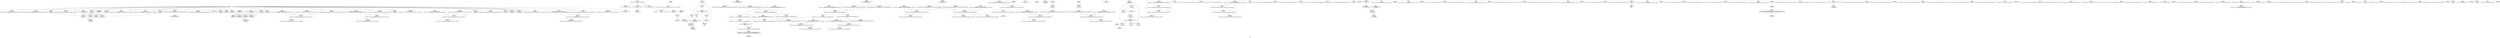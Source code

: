 digraph "SVFG" {
	label="SVFG";

	Node0x55e08785f150 [shape=record,color=grey,label="{NodeID: 0\nNullPtr}"];
	Node0x55e08785f150 -> Node0x55e087879e90[style=solid];
	Node0x55e08785f150 -> Node0x55e087879f90[style=solid];
	Node0x55e08785f150 -> Node0x55e08787a060[style=solid];
	Node0x55e08785f150 -> Node0x55e08787a130[style=solid];
	Node0x55e08785f150 -> Node0x55e08787a200[style=solid];
	Node0x55e08785f150 -> Node0x55e08787a2d0[style=solid];
	Node0x55e08785f150 -> Node0x55e08787a3a0[style=solid];
	Node0x55e08785f150 -> Node0x55e08787a470[style=solid];
	Node0x55e08785f150 -> Node0x55e08787a540[style=solid];
	Node0x55e08785f150 -> Node0x55e08787a610[style=solid];
	Node0x55e08785f150 -> Node0x55e08787a6e0[style=solid];
	Node0x55e08785f150 -> Node0x55e08787a7b0[style=solid];
	Node0x55e08785f150 -> Node0x55e08787a880[style=solid];
	Node0x55e08785f150 -> Node0x55e08787a950[style=solid];
	Node0x55e08785f150 -> Node0x55e08787aa20[style=solid];
	Node0x55e08785f150 -> Node0x55e08787aaf0[style=solid];
	Node0x55e08785f150 -> Node0x55e08787abc0[style=solid];
	Node0x55e08785f150 -> Node0x55e08787ac90[style=solid];
	Node0x55e08785f150 -> Node0x55e08787ad60[style=solid];
	Node0x55e08785f150 -> Node0x55e08787ae30[style=solid];
	Node0x55e08785f150 -> Node0x55e08787af00[style=solid];
	Node0x55e08785f150 -> Node0x55e087877e80[style=solid];
	Node0x55e08785f150 -> Node0x55e087877f50[style=solid];
	Node0x55e08785f150 -> Node0x55e087878020[style=solid];
	Node0x55e08785f150 -> Node0x55e0878780f0[style=solid];
	Node0x55e08785f150 -> Node0x55e0878781c0[style=solid];
	Node0x55e08785f150 -> Node0x55e087878290[style=solid];
	Node0x55e08785f150 -> Node0x55e08787eb30[style=solid];
	Node0x55e0878a2b10 [shape=record,color=black,label="{NodeID: 360\n56 = PHI()\n}"];
	Node0x55e087877ac0 [shape=record,color=purple,label="{NodeID: 111\n412\<--16\nllvm.global_ctors_1\<--llvm.global_ctors\nGlob }"];
	Node0x55e087877ac0 -> Node0x55e08787ea30[style=solid];
	Node0x55e0878763f0 [shape=record,color=green,label="{NodeID: 28\n90\<--91\ntestid.addr\<--testid.addr_field_insensitive\n_ZN4Test3runEx\n}"];
	Node0x55e0878763f0 -> Node0x55e08787d2a0[style=solid];
	Node0x55e0878763f0 -> Node0x55e08787ef70[style=solid];
	Node0x55e087892690 [shape=record,color=black,label="{NodeID: 305\nMR_18V_3 = PHI(MR_18V_4, MR_18V_2, )\npts\{223 \}\n}"];
	Node0x55e087892690 -> Node0x55e08787d9f0[style=dashed];
	Node0x55e08787e3b0 [shape=record,color=red,label="{NodeID: 139\n319\<--306\n\<--__lhs.addr\n_ZStplIcSt11char_traitsIcESaIcEENSt7__cxx1112basic_stringIT_T0_T1_EERKS8_S5_\n}"];
	Node0x55e087878d70 [shape=record,color=green,label="{NodeID: 56\n254\<--255\n__len\<--__len_field_insensitive\n_ZStplIcSt11char_traitsIcESaIcEENSt7__cxx1112basic_stringIT_T0_T1_EES5_RKS8_\n}"];
	Node0x55e087878d70 -> Node0x55e08787e140[style=solid];
	Node0x55e087878d70 -> Node0x55e08787fe10[style=solid];
	Node0x55e08787fad0 [shape=record,color=blue,label="{NodeID: 167\n222\<--239\nretval\<--\n_ZSt3maxINSt7__cxx1112basic_stringIcSt11char_traitsIcESaIcEEEERKT_S8_S8_\n}"];
	Node0x55e08787fad0 -> Node0x55e087892690[style=dashed];
	Node0x55e08787a610 [shape=record,color=black,label="{NodeID: 84\n169\<--3\n\<--dummyVal\n_ZN4Test3runEx\n}"];
	Node0x55e08787a610 -> Node0x55e08787f5f0[style=solid];
	Node0x55e087874350 [shape=record,color=green,label="{NodeID: 1\n7\<--1\n__dso_handle\<--dummyObj\nGlob }"];
	Node0x55e0878a2be0 [shape=record,color=black,label="{NodeID: 361\n112 = PHI()\n}"];
	Node0x55e087877bc0 [shape=record,color=purple,label="{NodeID: 112\n413\<--16\nllvm.global_ctors_2\<--llvm.global_ctors\nGlob }"];
	Node0x55e087877bc0 -> Node0x55e08787eb30[style=solid];
	Node0x55e0878764c0 [shape=record,color=green,label="{NodeID: 29\n92\<--93\ns\<--s_field_insensitive\n_ZN4Test3runEx\n}"];
	Node0x55e08787e480 [shape=record,color=red,label="{NodeID: 140\n323\<--308\n\<--__rhs.addr\n_ZStplIcSt11char_traitsIcESaIcEENSt7__cxx1112basic_stringIT_T0_T1_EERKS8_S5_\n}"];
	Node0x55e087878e40 [shape=record,color=green,label="{NodeID: 57\n256\<--257\nexn.slot\<--exn.slot_field_insensitive\n_ZStplIcSt11char_traitsIcESaIcEENSt7__cxx1112basic_stringIT_T0_T1_EES5_RKS8_\n}"];
	Node0x55e087878e40 -> Node0x55e08787e210[style=solid];
	Node0x55e087878e40 -> Node0x55e08787ffb0[style=solid];
	Node0x55e08787fba0 [shape=record,color=blue,label="{NodeID: 168\n248\<--246\n__lhs.addr\<--__lhs\n_ZStplIcSt11char_traitsIcESaIcEENSt7__cxx1112basic_stringIT_T0_T1_EES5_RKS8_\n}"];
	Node0x55e08787fba0 -> Node0x55e08787de00[style=dashed];
	Node0x55e08787a6e0 [shape=record,color=black,label="{NodeID: 85\n172\<--3\n\<--dummyVal\n_ZN4Test3runEx\n}"];
	Node0x55e087874610 [shape=record,color=green,label="{NodeID: 2\n8\<--1\n_ZSt3cin\<--dummyObj\nGlob }"];
	Node0x55e0878a2ce0 [shape=record,color=black,label="{NodeID: 362\n120 = PHI()\n}"];
	Node0x55e0878a2ce0 -> Node0x55e087887370[style=solid];
	Node0x55e087877cc0 [shape=record,color=red,label="{NodeID: 113\n67\<--48\n\<--T\nmain\n}"];
	Node0x55e087877cc0 -> Node0x55e0878874f0[style=solid];
	Node0x55e087876590 [shape=record,color=green,label="{NodeID: 30\n94\<--95\nexn.slot\<--exn.slot_field_insensitive\n_ZN4Test3runEx\n}"];
	Node0x55e087876590 -> Node0x55e08787d370[style=solid];
	Node0x55e087876590 -> Node0x55e08787f1e0[style=solid];
	Node0x55e087876590 -> Node0x55e08787f380[style=solid];
	Node0x55e087876590 -> Node0x55e08787f520[style=solid];
	Node0x55e087876590 -> Node0x55e08787f6c0[style=solid];
	Node0x55e08787e550 [shape=record,color=red,label="{NodeID: 141\n326\<--310\nnrvo.val\<--nrvo\n_ZStplIcSt11char_traitsIcESaIcEENSt7__cxx1112basic_stringIT_T0_T1_EERKS8_S5_\n}"];
	Node0x55e087878f10 [shape=record,color=green,label="{NodeID: 58\n258\<--259\nehselector.slot\<--ehselector.slot_field_insensitive\n_ZStplIcSt11char_traitsIcESaIcEENSt7__cxx1112basic_stringIT_T0_T1_EES5_RKS8_\n}"];
	Node0x55e087878f10 -> Node0x55e08787e2e0[style=solid];
	Node0x55e087878f10 -> Node0x55e087880080[style=solid];
	Node0x55e08787fc70 [shape=record,color=blue,label="{NodeID: 169\n250\<--247\n__rhs.addr\<--__rhs\n_ZStplIcSt11char_traitsIcESaIcEENSt7__cxx1112basic_stringIT_T0_T1_EES5_RKS8_\n}"];
	Node0x55e08787fc70 -> Node0x55e08787ded0[style=dashed];
	Node0x55e08787fc70 -> Node0x55e08787dfa0[style=dashed];
	Node0x55e08787a7b0 [shape=record,color=black,label="{NodeID: 86\n173\<--3\n\<--dummyVal\n_ZN4Test3runEx\n}"];
	Node0x55e08787a7b0 -> Node0x55e08787f6c0[style=solid];
	Node0x55e0878746a0 [shape=record,color=green,label="{NodeID: 3\n9\<--1\n_ZSt4cout\<--dummyObj\nGlob }"];
	Node0x55e0878a2e40 [shape=record,color=black,label="{NodeID: 363\n126 = PHI()\n}"];
	Node0x55e0878a2e40 -> Node0x55e08787d850[style=solid];
	Node0x55e087877d90 [shape=record,color=red,label="{NodeID: 114\n66\<--50\n\<--i\nmain\n}"];
	Node0x55e087877d90 -> Node0x55e0878874f0[style=solid];
	Node0x55e087876660 [shape=record,color=green,label="{NodeID: 31\n96\<--97\nehselector.slot\<--ehselector.slot_field_insensitive\n_ZN4Test3runEx\n}"];
	Node0x55e087876660 -> Node0x55e08787d440[style=solid];
	Node0x55e087876660 -> Node0x55e08787f2b0[style=solid];
	Node0x55e087876660 -> Node0x55e08787f450[style=solid];
	Node0x55e087876660 -> Node0x55e08787f5f0[style=solid];
	Node0x55e087876660 -> Node0x55e08787f790[style=solid];
	Node0x55e087893790 [shape=record,color=yellow,style=double,label="{NodeID: 308\n12V_1 = ENCHI(MR_12V_0)\npts\{95 \}\nFun[_ZN4Test3runEx]}"];
	Node0x55e087893790 -> Node0x55e08787f1e0[style=dashed];
	Node0x55e087893790 -> Node0x55e08787f380[style=dashed];
	Node0x55e087893790 -> Node0x55e08787f520[style=dashed];
	Node0x55e087893790 -> Node0x55e08787f6c0[style=dashed];
	Node0x55e08787e620 [shape=record,color=red,label="{NodeID: 142\n338\<--312\nexn\<--exn.slot\n_ZStplIcSt11char_traitsIcESaIcEENSt7__cxx1112basic_stringIT_T0_T1_EERKS8_S5_\n}"];
	Node0x55e087878fe0 [shape=record,color=green,label="{NodeID: 59\n270\<--271\n_ZNSt7__cxx1112basic_stringIcSt11char_traitsIcESaIcEE7reserveEm\<--_ZNSt7__cxx1112basic_stringIcSt11char_traitsIcESaIcEE7reserveEm_field_insensitive\n}"];
	Node0x55e08787fd40 [shape=record,color=blue,label="{NodeID: 170\n252\<--57\nnrvo\<--\n_ZStplIcSt11char_traitsIcESaIcEENSt7__cxx1112basic_stringIT_T0_T1_EES5_RKS8_\n}"];
	Node0x55e08787fd40 -> Node0x55e08787fee0[style=dashed];
	Node0x55e08787a880 [shape=record,color=black,label="{NodeID: 87\n175\<--3\n\<--dummyVal\n_ZN4Test3runEx\n}"];
	Node0x55e08787a880 -> Node0x55e08787f790[style=solid];
	Node0x55e087874730 [shape=record,color=green,label="{NodeID: 4\n10\<--1\n.str\<--dummyObj\nGlob }"];
	Node0x55e0878a2f40 [shape=record,color=black,label="{NodeID: 364\n134 = PHI()\n}"];
	Node0x55e0878a2f40 -> Node0x55e08787d920[style=solid];
	Node0x55e08787d030 [shape=record,color=red,label="{NodeID: 115\n70\<--50\n\<--i\nmain\n|{<s0>5}}"];
	Node0x55e08787d030:s0 -> Node0x55e08789fe40[style=solid,color=red];
	Node0x55e087876730 [shape=record,color=green,label="{NodeID: 32\n98\<--99\nresult\<--result_field_insensitive\n_ZN4Test3runEx\n|{<s0>11|<s1>13}}"];
	Node0x55e087876730:s0 -> Node0x55e0878814e0[style=solid,color=red];
	Node0x55e087876730:s1 -> Node0x55e0878a4640[style=solid,color=red];
	Node0x55e087893870 [shape=record,color=yellow,style=double,label="{NodeID: 309\n14V_1 = ENCHI(MR_14V_0)\npts\{97 \}\nFun[_ZN4Test3runEx]}"];
	Node0x55e087893870 -> Node0x55e08787f2b0[style=dashed];
	Node0x55e087893870 -> Node0x55e08787f450[style=dashed];
	Node0x55e087893870 -> Node0x55e08787f5f0[style=dashed];
	Node0x55e087893870 -> Node0x55e08787f790[style=dashed];
	Node0x55e08787e6f0 [shape=record,color=red,label="{NodeID: 143\n339\<--314\nsel\<--ehselector.slot\n_ZStplIcSt11char_traitsIcESaIcEENSt7__cxx1112basic_stringIT_T0_T1_EERKS8_S5_\n}"];
	Node0x55e0878790e0 [shape=record,color=green,label="{NodeID: 60\n274\<--275\n_ZNSt7__cxx1112basic_stringIcSt11char_traitsIcESaIcEE6appendEmc\<--_ZNSt7__cxx1112basic_stringIcSt11char_traitsIcESaIcEE6appendEmc_field_insensitive\n}"];
	Node0x55e08787fe10 [shape=record,color=blue,label="{NodeID: 171\n254\<--265\n__len\<--call\n_ZStplIcSt11char_traitsIcESaIcEENSt7__cxx1112basic_stringIT_T0_T1_EES5_RKS8_\n}"];
	Node0x55e08787fe10 -> Node0x55e08787e140[style=dashed];
	Node0x55e08787a950 [shape=record,color=black,label="{NodeID: 88\n205\<--3\nlpad.val\<--dummyVal\n_ZN4Test3runEx\n}"];
	Node0x55e0878747c0 [shape=record,color=green,label="{NodeID: 5\n12\<--1\n.str.1\<--dummyObj\nGlob }"];
	Node0x55e0878a3040 [shape=record,color=black,label="{NodeID: 365\n139 = PHI(219, )\n}"];
	Node0x55e08787d100 [shape=record,color=red,label="{NodeID: 116\n75\<--50\n\<--i\nmain\n}"];
	Node0x55e08787d100 -> Node0x55e087887070[style=solid];
	Node0x55e087876800 [shape=record,color=green,label="{NodeID: 33\n100\<--101\ni\<--i_field_insensitive\n_ZN4Test3runEx\n}"];
	Node0x55e087876800 -> Node0x55e08787d510[style=solid];
	Node0x55e087876800 -> Node0x55e08787d5e0[style=solid];
	Node0x55e087876800 -> Node0x55e08787d6b0[style=solid];
	Node0x55e087876800 -> Node0x55e08787d780[style=solid];
	Node0x55e087876800 -> Node0x55e08787f040[style=solid];
	Node0x55e087876800 -> Node0x55e08787f110[style=solid];
	Node0x55e08787e7c0 [shape=record,color=red,label="{NodeID: 144\n366\<--360\n\<--__lhs.addr\n_ZStltIcSt11char_traitsIcESaIcEEbRKNSt7__cxx1112basic_stringIT_T0_T1_EESA_\n}"];
	Node0x55e0878791e0 [shape=record,color=green,label="{NodeID: 61\n278\<--279\n_ZNSt7__cxx1112basic_stringIcSt11char_traitsIcESaIcEE6appendERKS4_\<--_ZNSt7__cxx1112basic_stringIcSt11char_traitsIcESaIcEE6appendERKS4__field_insensitive\n}"];
	Node0x55e08787fee0 [shape=record,color=blue,label="{NodeID: 172\n252\<--281\nnrvo\<--\n_ZStplIcSt11char_traitsIcESaIcEENSt7__cxx1112basic_stringIT_T0_T1_EES5_RKS8_\n}"];
	Node0x55e08787fee0 -> Node0x55e08787e070[style=dashed];
	Node0x55e08787aa20 [shape=record,color=black,label="{NodeID: 89\n206\<--3\nlpad.val29\<--dummyVal\n_ZN4Test3runEx\n}"];
	Node0x55e087875000 [shape=record,color=green,label="{NodeID: 6\n14\<--1\n.str.2\<--dummyObj\nGlob }"];
	Node0x55e0878a3210 [shape=record,color=black,label="{NodeID: 366\n142 = PHI()\n}"];
	Node0x55e08787d1d0 [shape=record,color=red,label="{NodeID: 117\n108\<--88\nthis1\<--this.addr\n_ZN4Test3runEx\n}"];
	Node0x55e0878768d0 [shape=record,color=green,label="{NodeID: 34\n102\<--103\nref.tmp\<--ref.tmp_field_insensitive\n_ZN4Test3runEx\n|{<s0>11|<s1>14}}"];
	Node0x55e0878768d0:s0 -> Node0x55e087880ff0[style=solid,color=red];
	Node0x55e0878768d0:s1 -> Node0x55e0878a3f90[style=solid,color=red];
	Node0x55e08787e890 [shape=record,color=red,label="{NodeID: 145\n367\<--362\n\<--__rhs.addr\n_ZStltIcSt11char_traitsIcESaIcEEbRKNSt7__cxx1112basic_stringIT_T0_T1_EESA_\n}"];
	Node0x55e0878792e0 [shape=record,color=green,label="{NodeID: 62\n306\<--307\n__lhs.addr\<--__lhs.addr_field_insensitive\n_ZStplIcSt11char_traitsIcESaIcEENSt7__cxx1112basic_stringIT_T0_T1_EERKS8_S5_\n}"];
	Node0x55e0878792e0 -> Node0x55e08787e3b0[style=solid];
	Node0x55e0878792e0 -> Node0x55e087880150[style=solid];
	Node0x55e08787ffb0 [shape=record,color=blue,label="{NodeID: 173\n256\<--285\nexn.slot\<--\n_ZStplIcSt11char_traitsIcESaIcEENSt7__cxx1112basic_stringIT_T0_T1_EES5_RKS8_\n}"];
	Node0x55e08787ffb0 -> Node0x55e08787e210[style=dashed];
	Node0x55e08787aaf0 [shape=record,color=black,label="{NodeID: 90\n284\<--3\n\<--dummyVal\n_ZStplIcSt11char_traitsIcESaIcEENSt7__cxx1112basic_stringIT_T0_T1_EES5_RKS8_\n}"];
	Node0x55e087875090 [shape=record,color=green,label="{NodeID: 7\n17\<--1\n\<--dummyObj\nCan only get source location for instruction, argument, global var or function.}"];
	Node0x55e0878a32e0 [shape=record,color=black,label="{NodeID: 367\n186 = PHI()\n}"];
	Node0x55e08787d2a0 [shape=record,color=red,label="{NodeID: 118\n185\<--90\n\<--testid.addr\n_ZN4Test3runEx\n}"];
	Node0x55e0878769a0 [shape=record,color=green,label="{NodeID: 35\n104\<--105\nref.tmp7\<--ref.tmp7_field_insensitive\n_ZN4Test3runEx\n|{<s0>13|<s1>14}}"];
	Node0x55e0878769a0:s0 -> Node0x55e0878a4350[style=solid,color=red];
	Node0x55e0878769a0:s1 -> Node0x55e0878a40d0[style=solid,color=red];
	Node0x55e08787e960 [shape=record,color=blue,label="{NodeID: 146\n411\<--17\nllvm.global_ctors_0\<--\nGlob }"];
	Node0x55e0878793b0 [shape=record,color=green,label="{NodeID: 63\n308\<--309\n__rhs.addr\<--__rhs.addr_field_insensitive\n_ZStplIcSt11char_traitsIcESaIcEENSt7__cxx1112basic_stringIT_T0_T1_EERKS8_S5_\n}"];
	Node0x55e0878793b0 -> Node0x55e08787e480[style=solid];
	Node0x55e0878793b0 -> Node0x55e087880220[style=solid];
	Node0x55e087880080 [shape=record,color=blue,label="{NodeID: 174\n258\<--287\nehselector.slot\<--\n_ZStplIcSt11char_traitsIcESaIcEENSt7__cxx1112basic_stringIT_T0_T1_EES5_RKS8_\n}"];
	Node0x55e087880080 -> Node0x55e08787e2e0[style=dashed];
	Node0x55e08787abc0 [shape=record,color=black,label="{NodeID: 91\n285\<--3\n\<--dummyVal\n_ZStplIcSt11char_traitsIcESaIcEENSt7__cxx1112basic_stringIT_T0_T1_EES5_RKS8_\n}"];
	Node0x55e08787abc0 -> Node0x55e08787ffb0[style=solid];
	Node0x55e087875120 [shape=record,color=green,label="{NodeID: 8\n55\<--1\n\<--dummyObj\nCan only get source location for instruction, argument, global var or function.}"];
	Node0x55e0878a33b0 [shape=record,color=black,label="{NodeID: 368\n190 = PHI()\n}"];
	Node0x55e08787d370 [shape=record,color=red,label="{NodeID: 119\n203\<--94\nexn\<--exn.slot\n_ZN4Test3runEx\n}"];
	Node0x55e087876a70 [shape=record,color=green,label="{NodeID: 36\n110\<--111\n_ZNSt7__cxx1112basic_stringIcSt11char_traitsIcESaIcEEC1Ev\<--_ZNSt7__cxx1112basic_stringIcSt11char_traitsIcESaIcEEC1Ev_field_insensitive\n}"];
	Node0x55e08787ea30 [shape=record,color=blue,label="{NodeID: 147\n412\<--18\nllvm.global_ctors_1\<--_GLOBAL__sub_I_mnbvmar_0_0.cpp\nGlob }"];
	Node0x55e087879480 [shape=record,color=green,label="{NodeID: 64\n310\<--311\nnrvo\<--nrvo_field_insensitive\n_ZStplIcSt11char_traitsIcESaIcEENSt7__cxx1112basic_stringIT_T0_T1_EERKS8_S5_\n}"];
	Node0x55e087879480 -> Node0x55e08787e550[style=solid];
	Node0x55e087879480 -> Node0x55e0878802f0[style=solid];
	Node0x55e087879480 -> Node0x55e0878803c0[style=solid];
	Node0x55e087880150 [shape=record,color=blue,label="{NodeID: 175\n306\<--304\n__lhs.addr\<--__lhs\n_ZStplIcSt11char_traitsIcESaIcEENSt7__cxx1112basic_stringIT_T0_T1_EERKS8_S5_\n}"];
	Node0x55e087880150 -> Node0x55e08787e3b0[style=dashed];
	Node0x55e08787ac90 [shape=record,color=black,label="{NodeID: 92\n287\<--3\n\<--dummyVal\n_ZStplIcSt11char_traitsIcESaIcEENSt7__cxx1112basic_stringIT_T0_T1_EES5_RKS8_\n}"];
	Node0x55e08787ac90 -> Node0x55e087880080[style=solid];
	Node0x55e0878751e0 [shape=record,color=green,label="{NodeID: 9\n57\<--1\n\<--dummyObj\nCan only get source location for instruction, argument, global var or function.}"];
	Node0x55e0878a3480 [shape=record,color=black,label="{NodeID: 369\n191 = PHI()\n}"];
	Node0x55e08787d440 [shape=record,color=red,label="{NodeID: 120\n204\<--96\nsel\<--ehselector.slot\n_ZN4Test3runEx\n}"];
	Node0x55e087876b70 [shape=record,color=green,label="{NodeID: 37\n113\<--114\n_ZStrsIcSt11char_traitsIcESaIcEERSt13basic_istreamIT_T0_ES7_RNSt7__cxx1112basic_stringIS4_S5_T1_EE\<--_ZStrsIcSt11char_traitsIcESaIcEERSt13basic_istreamIT_T0_ES7_RNSt7__cxx1112basic_stringIS4_S5_T1_EE_field_insensitive\n}"];
	Node0x55e08787eb30 [shape=record,color=blue, style = dotted,label="{NodeID: 148\n413\<--3\nllvm.global_ctors_2\<--dummyVal\nGlob }"];
	Node0x55e087879550 [shape=record,color=green,label="{NodeID: 65\n312\<--313\nexn.slot\<--exn.slot_field_insensitive\n_ZStplIcSt11char_traitsIcESaIcEENSt7__cxx1112basic_stringIT_T0_T1_EERKS8_S5_\n}"];
	Node0x55e087879550 -> Node0x55e08787e620[style=solid];
	Node0x55e087879550 -> Node0x55e087880490[style=solid];
	Node0x55e087880220 [shape=record,color=blue,label="{NodeID: 176\n308\<--305\n__rhs.addr\<--__rhs\n_ZStplIcSt11char_traitsIcESaIcEENSt7__cxx1112basic_stringIT_T0_T1_EERKS8_S5_\n}"];
	Node0x55e087880220 -> Node0x55e08787e480[style=dashed];
	Node0x55e08787ad60 [shape=record,color=black,label="{NodeID: 93\n296\<--3\nlpad.val\<--dummyVal\n_ZStplIcSt11char_traitsIcESaIcEENSt7__cxx1112basic_stringIT_T0_T1_EES5_RKS8_\n}"];
	Node0x55e0878752e0 [shape=record,color=green,label="{NodeID: 10\n64\<--1\n\<--dummyObj\nCan only get source location for instruction, argument, global var or function.}"];
	Node0x55e0878a3580 [shape=record,color=black,label="{NodeID: 370\n195 = PHI()\n}"];
	Node0x55e08787d510 [shape=record,color=red,label="{NodeID: 121\n119\<--100\n\<--i\n_ZN4Test3runEx\n}"];
	Node0x55e08787d510 -> Node0x55e087887370[style=solid];
	Node0x55e087876c70 [shape=record,color=green,label="{NodeID: 38\n121\<--122\n_ZNKSt7__cxx1112basic_stringIcSt11char_traitsIcESaIcEE4sizeEv\<--_ZNKSt7__cxx1112basic_stringIcSt11char_traitsIcESaIcEE4sizeEv_field_insensitive\n}"];
	Node0x55e08787ec30 [shape=record,color=blue,label="{NodeID: 149\n46\<--55\nretval\<--\nmain\n}"];
	Node0x55e087879620 [shape=record,color=green,label="{NodeID: 66\n314\<--315\nehselector.slot\<--ehselector.slot_field_insensitive\n_ZStplIcSt11char_traitsIcESaIcEENSt7__cxx1112basic_stringIT_T0_T1_EERKS8_S5_\n}"];
	Node0x55e087879620 -> Node0x55e08787e6f0[style=solid];
	Node0x55e087879620 -> Node0x55e087880560[style=solid];
	Node0x55e0878802f0 [shape=record,color=blue,label="{NodeID: 177\n310\<--57\nnrvo\<--\n_ZStplIcSt11char_traitsIcESaIcEENSt7__cxx1112basic_stringIT_T0_T1_EERKS8_S5_\n}"];
	Node0x55e0878802f0 -> Node0x55e0878803c0[style=dashed];
	Node0x55e08787ae30 [shape=record,color=black,label="{NodeID: 94\n297\<--3\nlpad.val5\<--dummyVal\n_ZStplIcSt11char_traitsIcESaIcEENSt7__cxx1112basic_stringIT_T0_T1_EES5_RKS8_\n}"];
	Node0x55e0878753e0 [shape=record,color=green,label="{NodeID: 11\n117\<--1\n\<--dummyObj\nCan only get source location for instruction, argument, global var or function.}"];
	Node0x55e0878a3650 [shape=record,color=black,label="{NodeID: 371\n273 = PHI()\n}"];
	Node0x55e08787d5e0 [shape=record,color=red,label="{NodeID: 122\n125\<--100\n\<--i\n_ZN4Test3runEx\n}"];
	Node0x55e087876d70 [shape=record,color=green,label="{NodeID: 39\n127\<--128\n_ZNSt7__cxx1112basic_stringIcSt11char_traitsIcESaIcEEixEm\<--_ZNSt7__cxx1112basic_stringIcSt11char_traitsIcESaIcEEixEm_field_insensitive\n}"];
	Node0x55e08787ed00 [shape=record,color=blue,label="{NodeID: 150\n50\<--64\ni\<--\nmain\n}"];
	Node0x55e08787ed00 -> Node0x55e087892190[style=dashed];
	Node0x55e0878796f0 [shape=record,color=green,label="{NodeID: 67\n321\<--322\n_ZNSt7__cxx1112basic_stringIcSt11char_traitsIcESaIcEEC1ERKS4_\<--_ZNSt7__cxx1112basic_stringIcSt11char_traitsIcESaIcEEC1ERKS4__field_insensitive\n}"];
	Node0x55e0878803c0 [shape=record,color=blue,label="{NodeID: 178\n310\<--281\nnrvo\<--\n_ZStplIcSt11char_traitsIcESaIcEENSt7__cxx1112basic_stringIT_T0_T1_EERKS8_S5_\n}"];
	Node0x55e0878803c0 -> Node0x55e08787e550[style=dashed];
	Node0x55e08787af00 [shape=record,color=black,label="{NodeID: 95\n328\<--3\n\<--dummyVal\n_ZStplIcSt11char_traitsIcESaIcEENSt7__cxx1112basic_stringIT_T0_T1_EERKS8_S5_\n}"];
	Node0x55e0878754e0 [shape=record,color=green,label="{NodeID: 12\n281\<--1\n\<--dummyObj\nCan only get source location for instruction, argument, global var or function.}"];
	Node0x55e0878a3720 [shape=record,color=black,label="{NodeID: 372\n232 = PHI(357, )\n}"];
	Node0x55e08787d6b0 [shape=record,color=red,label="{NodeID: 123\n133\<--100\n\<--i\n_ZN4Test3runEx\n}"];
	Node0x55e087876e70 [shape=record,color=green,label="{NodeID: 40\n131\<--132\n_ZStplIcSt11char_traitsIcESaIcEENSt7__cxx1112basic_stringIT_T0_T1_EES5_RKS8_\<--_ZStplIcSt11char_traitsIcESaIcEENSt7__cxx1112basic_stringIT_T0_T1_EES5_RKS8__field_insensitive\n}"];
	Node0x55e087894810 [shape=record,color=yellow,style=double,label="{NodeID: 317\n4V_1 = ENCHI(MR_4V_0)\npts\{49 \}\nFun[main]}"];
	Node0x55e087894810 -> Node0x55e087877cc0[style=dashed];
	Node0x55e08787edd0 [shape=record,color=blue,label="{NodeID: 151\n50\<--76\ni\<--inc\nmain\n}"];
	Node0x55e08787edd0 -> Node0x55e087892190[style=dashed];
	Node0x55e0878797f0 [shape=record,color=green,label="{NodeID: 68\n360\<--361\n__lhs.addr\<--__lhs.addr_field_insensitive\n_ZStltIcSt11char_traitsIcESaIcEEbRKNSt7__cxx1112basic_stringIT_T0_T1_EESA_\n}"];
	Node0x55e0878797f0 -> Node0x55e08787e7c0[style=solid];
	Node0x55e0878797f0 -> Node0x55e087880630[style=solid];
	Node0x55e087880490 [shape=record,color=blue,label="{NodeID: 179\n312\<--329\nexn.slot\<--\n_ZStplIcSt11char_traitsIcESaIcEENSt7__cxx1112basic_stringIT_T0_T1_EERKS8_S5_\n}"];
	Node0x55e087880490 -> Node0x55e08787e620[style=dashed];
	Node0x55e087877e80 [shape=record,color=black,label="{NodeID: 96\n329\<--3\n\<--dummyVal\n_ZStplIcSt11char_traitsIcESaIcEENSt7__cxx1112basic_stringIT_T0_T1_EERKS8_S5_\n}"];
	Node0x55e087877e80 -> Node0x55e087880490[style=solid];
	Node0x55e0878755e0 [shape=record,color=green,label="{NodeID: 13\n4\<--6\n_ZStL8__ioinit\<--_ZStL8__ioinit_field_insensitive\nGlob }"];
	Node0x55e0878755e0 -> Node0x55e087877680[style=solid];
	Node0x55e0878a38c0 [shape=record,color=black,label="{NodeID: 373\n265 = PHI()\n}"];
	Node0x55e0878a38c0 -> Node0x55e08787fe10[style=solid];
	Node0x55e087886d70 [shape=record,color=grey,label="{NodeID: 290\n151 = Binary(150, 64, )\n}"];
	Node0x55e087886d70 -> Node0x55e08787f110[style=solid];
	Node0x55e08787d780 [shape=record,color=red,label="{NodeID: 124\n150\<--100\n\<--i\n_ZN4Test3runEx\n}"];
	Node0x55e08787d780 -> Node0x55e087886d70[style=solid];
	Node0x55e087876f70 [shape=record,color=green,label="{NodeID: 41\n137\<--138\n_ZStplIcSt11char_traitsIcESaIcEENSt7__cxx1112basic_stringIT_T0_T1_EERKS8_S5_\<--_ZStplIcSt11char_traitsIcESaIcEENSt7__cxx1112basic_stringIT_T0_T1_EERKS8_S5__field_insensitive\n}"];
	Node0x55e08787eea0 [shape=record,color=blue,label="{NodeID: 152\n88\<--86\nthis.addr\<--this\n_ZN4Test3runEx\n}"];
	Node0x55e08787eea0 -> Node0x55e08787d1d0[style=dashed];
	Node0x55e0878798c0 [shape=record,color=green,label="{NodeID: 69\n362\<--363\n__rhs.addr\<--__rhs.addr_field_insensitive\n_ZStltIcSt11char_traitsIcESaIcEEbRKNSt7__cxx1112basic_stringIT_T0_T1_EESA_\n}"];
	Node0x55e0878798c0 -> Node0x55e08787e890[style=solid];
	Node0x55e0878798c0 -> Node0x55e087880700[style=solid];
	Node0x55e087880560 [shape=record,color=blue,label="{NodeID: 180\n314\<--331\nehselector.slot\<--\n_ZStplIcSt11char_traitsIcESaIcEENSt7__cxx1112basic_stringIT_T0_T1_EERKS8_S5_\n}"];
	Node0x55e087880560 -> Node0x55e08787e6f0[style=dashed];
	Node0x55e087877f50 [shape=record,color=black,label="{NodeID: 97\n331\<--3\n\<--dummyVal\n_ZStplIcSt11char_traitsIcESaIcEENSt7__cxx1112basic_stringIT_T0_T1_EERKS8_S5_\n}"];
	Node0x55e087877f50 -> Node0x55e087880560[style=solid];
	Node0x55e0878756e0 [shape=record,color=green,label="{NodeID: 14\n16\<--20\nllvm.global_ctors\<--llvm.global_ctors_field_insensitive\nGlob }"];
	Node0x55e0878756e0 -> Node0x55e0878779c0[style=solid];
	Node0x55e0878756e0 -> Node0x55e087877ac0[style=solid];
	Node0x55e0878756e0 -> Node0x55e087877bc0[style=solid];
	Node0x55e0878a39c0 [shape=record,color=black,label="{NodeID: 374\n277 = PHI()\n}"];
	Node0x55e087886ef0 [shape=record,color=grey,label="{NodeID: 291\n268 = Binary(267, 64, )\n}"];
	Node0x55e08787d850 [shape=record,color=red,label="{NodeID: 125\n129\<--126\n\<--call5\n_ZN4Test3runEx\n|{<s0>11}}"];
	Node0x55e08787d850:s0 -> Node0x55e0878813d0[style=solid,color=red];
	Node0x55e087877070 [shape=record,color=green,label="{NodeID: 42\n140\<--141\n_ZSt3maxINSt7__cxx1112basic_stringIcSt11char_traitsIcESaIcEEEERKT_S8_S8_\<--_ZSt3maxINSt7__cxx1112basic_stringIcSt11char_traitsIcESaIcEEEERKT_S8_S8__field_insensitive\n}"];
	Node0x55e08787ef70 [shape=record,color=blue,label="{NodeID: 153\n90\<--87\ntestid.addr\<--testid\n_ZN4Test3runEx\n}"];
	Node0x55e08787ef70 -> Node0x55e08787d2a0[style=dashed];
	Node0x55e087879990 [shape=record,color=green,label="{NodeID: 70\n369\<--370\n_ZNKSt7__cxx1112basic_stringIcSt11char_traitsIcESaIcEE7compareERKS4_\<--_ZNKSt7__cxx1112basic_stringIcSt11char_traitsIcESaIcEE7compareERKS4__field_insensitive\n}"];
	Node0x55e087880630 [shape=record,color=blue,label="{NodeID: 181\n360\<--358\n__lhs.addr\<--__lhs\n_ZStltIcSt11char_traitsIcESaIcEEbRKNSt7__cxx1112basic_stringIT_T0_T1_EESA_\n}"];
	Node0x55e087880630 -> Node0x55e08787e7c0[style=dashed];
	Node0x55e087878020 [shape=record,color=black,label="{NodeID: 98\n340\<--3\nlpad.val\<--dummyVal\n_ZStplIcSt11char_traitsIcESaIcEENSt7__cxx1112basic_stringIT_T0_T1_EERKS8_S5_\n}"];
	Node0x55e0878757e0 [shape=record,color=green,label="{NodeID: 15\n21\<--22\n__cxx_global_var_init\<--__cxx_global_var_init_field_insensitive\n}"];
	Node0x55e0878a3a90 [shape=record,color=black,label="{NodeID: 375\n324 = PHI()\n}"];
	Node0x55e087887070 [shape=record,color=grey,label="{NodeID: 292\n76 = Binary(75, 64, )\n}"];
	Node0x55e087887070 -> Node0x55e08787edd0[style=solid];
	Node0x55e08787d920 [shape=record,color=red,label="{NodeID: 126\n135\<--134\n\<--call10\n_ZN4Test3runEx\n|{<s0>13}}"];
	Node0x55e08787d920:s0 -> Node0x55e087880ee0[style=solid,color=red];
	Node0x55e087877170 [shape=record,color=green,label="{NodeID: 43\n143\<--144\n_ZNSt7__cxx1112basic_stringIcSt11char_traitsIcESaIcEEaSERKS4_\<--_ZNSt7__cxx1112basic_stringIcSt11char_traitsIcESaIcEEaSERKS4__field_insensitive\n}"];
	Node0x55e08787f040 [shape=record,color=blue,label="{NodeID: 154\n100\<--117\ni\<--\n_ZN4Test3runEx\n}"];
	Node0x55e08787f040 -> Node0x55e087891290[style=dashed];
	Node0x55e087879a90 [shape=record,color=green,label="{NodeID: 71\n376\<--377\n__clang_call_terminate\<--__clang_call_terminate_field_insensitive\n}"];
	Node0x55e087880700 [shape=record,color=blue,label="{NodeID: 182\n362\<--359\n__rhs.addr\<--__rhs\n_ZStltIcSt11char_traitsIcESaIcEEbRKNSt7__cxx1112basic_stringIT_T0_T1_EESA_\n}"];
	Node0x55e087880700 -> Node0x55e08787e890[style=dashed];
	Node0x55e0878780f0 [shape=record,color=black,label="{NodeID: 99\n341\<--3\nlpad.val1\<--dummyVal\n_ZStplIcSt11char_traitsIcESaIcEENSt7__cxx1112basic_stringIT_T0_T1_EERKS8_S5_\n}"];
	Node0x55e0878758e0 [shape=record,color=green,label="{NodeID: 16\n25\<--26\n_ZNSt8ios_base4InitC1Ev\<--_ZNSt8ios_base4InitC1Ev_field_insensitive\n}"];
	Node0x55e0878a3b60 [shape=record,color=black,label="{NodeID: 376\n368 = PHI()\n}"];
	Node0x55e0878a3b60 -> Node0x55e0878871f0[style=solid];
	Node0x55e0878871f0 [shape=record,color=grey,label="{NodeID: 293\n371 = cmp(368, 55, )\n}"];
	Node0x55e0878871f0 -> Node0x55e087878600[style=solid];
	Node0x55e08787d9f0 [shape=record,color=red,label="{NodeID: 127\n242\<--222\n\<--retval\n_ZSt3maxINSt7__cxx1112basic_stringIcSt11char_traitsIcESaIcEEEERKT_S8_S8_\n}"];
	Node0x55e08787d9f0 -> Node0x55e087878530[style=solid];
	Node0x55e087877270 [shape=record,color=green,label="{NodeID: 44\n146\<--147\n_ZNSt7__cxx1112basic_stringIcSt11char_traitsIcESaIcEED1Ev\<--_ZNSt7__cxx1112basic_stringIcSt11char_traitsIcESaIcEED1Ev_field_insensitive\n}"];
	Node0x55e08787f110 [shape=record,color=blue,label="{NodeID: 155\n100\<--151\ni\<--inc\n_ZN4Test3runEx\n}"];
	Node0x55e08787f110 -> Node0x55e087891290[style=dashed];
	Node0x55e087879b90 [shape=record,color=green,label="{NodeID: 72\n385\<--386\n__cxa_begin_catch\<--__cxa_begin_catch_field_insensitive\n}"];
	Node0x55e0878781c0 [shape=record,color=black,label="{NodeID: 100\n373\<--3\n\<--dummyVal\n_ZStltIcSt11char_traitsIcESaIcEEbRKNSt7__cxx1112basic_stringIT_T0_T1_EESA_\n}"];
	Node0x55e0878759e0 [shape=record,color=green,label="{NodeID: 17\n31\<--32\n__cxa_atexit\<--__cxa_atexit_field_insensitive\n}"];
	Node0x55e0878a3cc0 [shape=record,color=black,label="{NodeID: 377\n384 = PHI()\n}"];
	Node0x55e087887370 [shape=record,color=grey,label="{NodeID: 294\n123 = cmp(119, 120, )\n}"];
	Node0x55e08787dac0 [shape=record,color=red,label="{NodeID: 128\n230\<--224\n\<--__a.addr\n_ZSt3maxINSt7__cxx1112basic_stringIcSt11char_traitsIcESaIcEEEERKT_S8_S8_\n|{<s0>29}}"];
	Node0x55e08787dac0:s0 -> Node0x55e0878a1a70[style=solid,color=red];
	Node0x55e087877370 [shape=record,color=green,label="{NodeID: 45\n183\<--184\n_ZStlsISt11char_traitsIcEERSt13basic_ostreamIcT_ES5_PKc\<--_ZStlsISt11char_traitsIcEERSt13basic_ostreamIcT_ES5_PKc_field_insensitive\n}"];
	Node0x55e087894ca0 [shape=record,color=yellow,style=double,label="{NodeID: 322\n42V_1 = ENCHI(MR_42V_0)\npts\{313 \}\nFun[_ZStplIcSt11char_traitsIcESaIcEENSt7__cxx1112basic_stringIT_T0_T1_EERKS8_S5_]}"];
	Node0x55e087894ca0 -> Node0x55e087880490[style=dashed];
	Node0x55e08787f1e0 [shape=record,color=blue,label="{NodeID: 156\n94\<--155\nexn.slot\<--\n_ZN4Test3runEx\n}"];
	Node0x55e08787f1e0 -> Node0x55e08787d370[style=dashed];
	Node0x55e087879c90 [shape=record,color=green,label="{NodeID: 73\n388\<--389\n_ZSt9terminatev\<--_ZSt9terminatev_field_insensitive\n}"];
	Node0x55e087878290 [shape=record,color=black,label="{NodeID: 101\n374\<--3\n\<--dummyVal\n_ZStltIcSt11char_traitsIcESaIcEEbRKNSt7__cxx1112basic_stringIT_T0_T1_EESA_\n|{<s0>42}}"];
	Node0x55e087878290:s0 -> Node0x55e0878a4210[style=solid,color=red];
	Node0x55e087875ae0 [shape=record,color=green,label="{NodeID: 18\n30\<--36\n_ZNSt8ios_base4InitD1Ev\<--_ZNSt8ios_base4InitD1Ev_field_insensitive\n}"];
	Node0x55e087875ae0 -> Node0x55e087878360[style=solid];
	Node0x55e0878a3d90 [shape=record,color=black,label="{NodeID: 378\n359 = PHI(231, )\n1st arg _ZStltIcSt11char_traitsIcESaIcEEbRKNSt7__cxx1112basic_stringIT_T0_T1_EESA_ }"];
	Node0x55e0878a3d90 -> Node0x55e087880700[style=solid];
	Node0x55e0878874f0 [shape=record,color=grey,label="{NodeID: 295\n68 = cmp(66, 67, )\n}"];
	Node0x55e08787db90 [shape=record,color=red,label="{NodeID: 129\n239\<--224\n\<--__a.addr\n_ZSt3maxINSt7__cxx1112basic_stringIcSt11char_traitsIcESaIcEEEERKT_S8_S8_\n}"];
	Node0x55e08787db90 -> Node0x55e08787fad0[style=solid];
	Node0x55e087877470 [shape=record,color=green,label="{NodeID: 46\n187\<--188\n_ZNSolsEx\<--_ZNSolsEx_field_insensitive\n}"];
	Node0x55e087894d80 [shape=record,color=yellow,style=double,label="{NodeID: 323\n44V_1 = ENCHI(MR_44V_0)\npts\{315 \}\nFun[_ZStplIcSt11char_traitsIcESaIcEENSt7__cxx1112basic_stringIT_T0_T1_EERKS8_S5_]}"];
	Node0x55e087894d80 -> Node0x55e087880560[style=dashed];
	Node0x55e08787f2b0 [shape=record,color=blue,label="{NodeID: 157\n96\<--157\nehselector.slot\<--\n_ZN4Test3runEx\n}"];
	Node0x55e08787f2b0 -> Node0x55e08787d440[style=dashed];
	Node0x55e087879d90 [shape=record,color=green,label="{NodeID: 74\n18\<--407\n_GLOBAL__sub_I_mnbvmar_0_0.cpp\<--_GLOBAL__sub_I_mnbvmar_0_0.cpp_field_insensitive\n}"];
	Node0x55e087879d90 -> Node0x55e08787ea30[style=solid];
	Node0x55e087878360 [shape=record,color=black,label="{NodeID: 102\n29\<--30\n\<--_ZNSt8ios_base4InitD1Ev\nCan only get source location for instruction, argument, global var or function.}"];
	Node0x55e087875be0 [shape=record,color=green,label="{NodeID: 19\n43\<--44\nmain\<--main_field_insensitive\n}"];
	Node0x55e0878a3f90 [shape=record,color=black,label="{NodeID: 379\n220 = PHI(102, )\n0th arg _ZSt3maxINSt7__cxx1112basic_stringIcSt11char_traitsIcESaIcEEEERKT_S8_S8_ }"];
	Node0x55e0878a3f90 -> Node0x55e08787f860[style=solid];
	Node0x55e08787dc60 [shape=record,color=red,label="{NodeID: 130\n231\<--226\n\<--__b.addr\n_ZSt3maxINSt7__cxx1112basic_stringIcSt11char_traitsIcESaIcEEEERKT_S8_S8_\n|{<s0>29}}"];
	Node0x55e08787dc60:s0 -> Node0x55e0878a3d90[style=solid,color=red];
	Node0x55e087877570 [shape=record,color=green,label="{NodeID: 47\n192\<--193\n_ZStlsIcSt11char_traitsIcESaIcEERSt13basic_ostreamIT_T0_ES7_RKNSt7__cxx1112basic_stringIS4_S5_T1_EE\<--_ZStlsIcSt11char_traitsIcESaIcEERSt13basic_ostreamIT_T0_ES7_RKNSt7__cxx1112basic_stringIS4_S5_T1_EE_field_insensitive\n}"];
	Node0x55e08787f380 [shape=record,color=blue,label="{NodeID: 158\n94\<--161\nexn.slot\<--\n_ZN4Test3runEx\n}"];
	Node0x55e08787f380 -> Node0x55e08787d370[style=dashed];
	Node0x55e087879e90 [shape=record,color=black,label="{NodeID: 75\n2\<--3\ndummyVal\<--dummyVal\n}"];
	Node0x55e087878460 [shape=record,color=black,label="{NodeID: 103\n45\<--55\nmain_ret\<--\nmain\n}"];
	Node0x55e087875ce0 [shape=record,color=green,label="{NodeID: 20\n46\<--47\nretval\<--retval_field_insensitive\nmain\n}"];
	Node0x55e087875ce0 -> Node0x55e08787ec30[style=solid];
	Node0x55e0878a40d0 [shape=record,color=black,label="{NodeID: 380\n221 = PHI(104, )\n1st arg _ZSt3maxINSt7__cxx1112basic_stringIcSt11char_traitsIcESaIcEEEERKT_S8_S8_ }"];
	Node0x55e0878a40d0 -> Node0x55e08787f930[style=solid];
	Node0x55e08787dd30 [shape=record,color=red,label="{NodeID: 131\n236\<--226\n\<--__b.addr\n_ZSt3maxINSt7__cxx1112basic_stringIcSt11char_traitsIcESaIcEEEERKT_S8_S8_\n}"];
	Node0x55e08787dd30 -> Node0x55e08787fa00[style=solid];
	Node0x55e087878690 [shape=record,color=green,label="{NodeID: 48\n213\<--214\n__gxx_personality_v0\<--__gxx_personality_v0_field_insensitive\n}"];
	Node0x55e08787f450 [shape=record,color=blue,label="{NodeID: 159\n96\<--163\nehselector.slot\<--\n_ZN4Test3runEx\n}"];
	Node0x55e08787f450 -> Node0x55e08787d440[style=dashed];
	Node0x55e087879f90 [shape=record,color=black,label="{NodeID: 76\n154\<--3\n\<--dummyVal\n_ZN4Test3runEx\n}"];
	Node0x55e087878530 [shape=record,color=black,label="{NodeID: 104\n219\<--242\n_ZSt3maxINSt7__cxx1112basic_stringIcSt11char_traitsIcESaIcEEEERKT_S8_S8__ret\<--\n_ZSt3maxINSt7__cxx1112basic_stringIcSt11char_traitsIcESaIcEEEERKT_S8_S8_\n|{<s0>14}}"];
	Node0x55e087878530:s0 -> Node0x55e0878a3040[style=solid,color=blue];
	Node0x55e087875db0 [shape=record,color=green,label="{NodeID: 21\n48\<--49\nT\<--T_field_insensitive\nmain\n}"];
	Node0x55e087875db0 -> Node0x55e087877cc0[style=solid];
	Node0x55e0878a4210 [shape=record,color=black,label="{NodeID: 381\n383 = PHI(374, )\n0th arg __clang_call_terminate }"];
	Node0x55e08787de00 [shape=record,color=red,label="{NodeID: 132\n272\<--248\n\<--__lhs.addr\n_ZStplIcSt11char_traitsIcESaIcEENSt7__cxx1112basic_stringIT_T0_T1_EES5_RKS8_\n}"];
	Node0x55e087878790 [shape=record,color=green,label="{NodeID: 49\n222\<--223\nretval\<--retval_field_insensitive\n_ZSt3maxINSt7__cxx1112basic_stringIcSt11char_traitsIcESaIcEEEERKT_S8_S8_\n}"];
	Node0x55e087878790 -> Node0x55e08787d9f0[style=solid];
	Node0x55e087878790 -> Node0x55e08787fa00[style=solid];
	Node0x55e087878790 -> Node0x55e08787fad0[style=solid];
	Node0x55e08787f520 [shape=record,color=blue,label="{NodeID: 160\n94\<--167\nexn.slot\<--\n_ZN4Test3runEx\n}"];
	Node0x55e08787f520 -> Node0x55e08787d370[style=dashed];
	Node0x55e08787a060 [shape=record,color=black,label="{NodeID: 77\n155\<--3\n\<--dummyVal\n_ZN4Test3runEx\n}"];
	Node0x55e08787a060 -> Node0x55e08787f1e0[style=solid];
	Node0x55e08789fd70 [shape=record,color=black,label="{NodeID: 354\n86 = PHI(52, )\n0th arg _ZN4Test3runEx }"];
	Node0x55e08789fd70 -> Node0x55e08787eea0[style=solid];
	Node0x55e087878600 [shape=record,color=black,label="{NodeID: 105\n357\<--371\n_ZStltIcSt11char_traitsIcESaIcEEbRKNSt7__cxx1112basic_stringIT_T0_T1_EESA__ret\<--cmp\n_ZStltIcSt11char_traitsIcESaIcEEbRKNSt7__cxx1112basic_stringIT_T0_T1_EESA_\n|{<s0>29}}"];
	Node0x55e087878600:s0 -> Node0x55e0878a3720[style=solid,color=blue];
	Node0x55e087875e80 [shape=record,color=green,label="{NodeID: 22\n50\<--51\ni\<--i_field_insensitive\nmain\n}"];
	Node0x55e087875e80 -> Node0x55e087877d90[style=solid];
	Node0x55e087875e80 -> Node0x55e08787d030[style=solid];
	Node0x55e087875e80 -> Node0x55e08787d100[style=solid];
	Node0x55e087875e80 -> Node0x55e08787ed00[style=solid];
	Node0x55e087875e80 -> Node0x55e08787edd0[style=solid];
	Node0x55e0878a4350 [shape=record,color=black,label="{NodeID: 382\n303 = PHI(104, )\n0th arg _ZStplIcSt11char_traitsIcESaIcEENSt7__cxx1112basic_stringIT_T0_T1_EERKS8_S5_ }"];
	Node0x55e08787ded0 [shape=record,color=red,label="{NodeID: 133\n264\<--250\n\<--__rhs.addr\n_ZStplIcSt11char_traitsIcESaIcEENSt7__cxx1112basic_stringIT_T0_T1_EES5_RKS8_\n}"];
	Node0x55e087878860 [shape=record,color=green,label="{NodeID: 50\n224\<--225\n__a.addr\<--__a.addr_field_insensitive\n_ZSt3maxINSt7__cxx1112basic_stringIcSt11char_traitsIcESaIcEEEERKT_S8_S8_\n}"];
	Node0x55e087878860 -> Node0x55e08787dac0[style=solid];
	Node0x55e087878860 -> Node0x55e08787db90[style=solid];
	Node0x55e087878860 -> Node0x55e08787f860[style=solid];
	Node0x55e08787f5f0 [shape=record,color=blue,label="{NodeID: 161\n96\<--169\nehselector.slot\<--\n_ZN4Test3runEx\n}"];
	Node0x55e08787f5f0 -> Node0x55e08787d440[style=dashed];
	Node0x55e08787a130 [shape=record,color=black,label="{NodeID: 78\n157\<--3\n\<--dummyVal\n_ZN4Test3runEx\n}"];
	Node0x55e08787a130 -> Node0x55e08787f2b0[style=solid];
	Node0x55e08789fe40 [shape=record,color=black,label="{NodeID: 355\n87 = PHI(70, )\n1st arg _ZN4Test3runEx }"];
	Node0x55e08789fe40 -> Node0x55e08787ef70[style=solid];
	Node0x55e087877680 [shape=record,color=purple,label="{NodeID: 106\n27\<--4\n\<--_ZStL8__ioinit\n__cxx_global_var_init\n}"];
	Node0x55e087875f50 [shape=record,color=green,label="{NodeID: 23\n52\<--53\ntest\<--test_field_insensitive\nmain\n|{<s0>5}}"];
	Node0x55e087875f50:s0 -> Node0x55e08789fd70[style=solid,color=red];
	Node0x55e0878a4640 [shape=record,color=black,label="{NodeID: 383\n304 = PHI(98, )\n1st arg _ZStplIcSt11char_traitsIcESaIcEENSt7__cxx1112basic_stringIT_T0_T1_EERKS8_S5_ }"];
	Node0x55e0878a4640 -> Node0x55e087880150[style=solid];
	Node0x55e08787dfa0 [shape=record,color=red,label="{NodeID: 134\n276\<--250\n\<--__rhs.addr\n_ZStplIcSt11char_traitsIcESaIcEENSt7__cxx1112basic_stringIT_T0_T1_EES5_RKS8_\n}"];
	Node0x55e087878930 [shape=record,color=green,label="{NodeID: 51\n226\<--227\n__b.addr\<--__b.addr_field_insensitive\n_ZSt3maxINSt7__cxx1112basic_stringIcSt11char_traitsIcESaIcEEEERKT_S8_S8_\n}"];
	Node0x55e087878930 -> Node0x55e08787dc60[style=solid];
	Node0x55e087878930 -> Node0x55e08787dd30[style=solid];
	Node0x55e087878930 -> Node0x55e08787f930[style=solid];
	Node0x55e087895210 [shape=record,color=yellow,style=double,label="{NodeID: 328\n32V_1 = ENCHI(MR_32V_0)\npts\{257 \}\nFun[_ZStplIcSt11char_traitsIcESaIcEENSt7__cxx1112basic_stringIT_T0_T1_EES5_RKS8_]}"];
	Node0x55e087895210 -> Node0x55e08787ffb0[style=dashed];
	Node0x55e08787f6c0 [shape=record,color=blue,label="{NodeID: 162\n94\<--173\nexn.slot\<--\n_ZN4Test3runEx\n}"];
	Node0x55e08787f6c0 -> Node0x55e08787d370[style=dashed];
	Node0x55e08787a200 [shape=record,color=black,label="{NodeID: 79\n160\<--3\n\<--dummyVal\n_ZN4Test3runEx\n}"];
	Node0x55e0878a1a70 [shape=record,color=black,label="{NodeID: 356\n358 = PHI(230, )\n0th arg _ZStltIcSt11char_traitsIcESaIcEEbRKNSt7__cxx1112basic_stringIT_T0_T1_EESA_ }"];
	Node0x55e0878a1a70 -> Node0x55e087880630[style=solid];
	Node0x55e087877750 [shape=record,color=purple,label="{NodeID: 107\n181\<--10\n\<--.str\n_ZN4Test3runEx\n}"];
	Node0x55e087876020 [shape=record,color=green,label="{NodeID: 24\n58\<--59\n_ZNSt8ios_base15sync_with_stdioEb\<--_ZNSt8ios_base15sync_with_stdioEb_field_insensitive\n}"];
	Node0x55e087880ee0 [shape=record,color=black,label="{NodeID: 384\n305 = PHI(135, )\n2nd arg _ZStplIcSt11char_traitsIcESaIcEENSt7__cxx1112basic_stringIT_T0_T1_EERKS8_S5_ }"];
	Node0x55e087880ee0 -> Node0x55e087880220[style=solid];
	Node0x55e087891290 [shape=record,color=black,label="{NodeID: 301\nMR_16V_3 = PHI(MR_16V_4, MR_16V_2, )\npts\{101 \}\n}"];
	Node0x55e087891290 -> Node0x55e08787d510[style=dashed];
	Node0x55e087891290 -> Node0x55e08787d5e0[style=dashed];
	Node0x55e087891290 -> Node0x55e08787d6b0[style=dashed];
	Node0x55e087891290 -> Node0x55e08787d780[style=dashed];
	Node0x55e087891290 -> Node0x55e08787f110[style=dashed];
	Node0x55e08787e070 [shape=record,color=red,label="{NodeID: 135\n282\<--252\nnrvo.val\<--nrvo\n_ZStplIcSt11char_traitsIcESaIcEENSt7__cxx1112basic_stringIT_T0_T1_EES5_RKS8_\n}"];
	Node0x55e087878a00 [shape=record,color=green,label="{NodeID: 52\n233\<--234\n_ZStltIcSt11char_traitsIcESaIcEEbRKNSt7__cxx1112basic_stringIT_T0_T1_EESA_\<--_ZStltIcSt11char_traitsIcESaIcEEbRKNSt7__cxx1112basic_stringIT_T0_T1_EESA__field_insensitive\n}"];
	Node0x55e0878952f0 [shape=record,color=yellow,style=double,label="{NodeID: 329\n34V_1 = ENCHI(MR_34V_0)\npts\{259 \}\nFun[_ZStplIcSt11char_traitsIcESaIcEENSt7__cxx1112basic_stringIT_T0_T1_EES5_RKS8_]}"];
	Node0x55e0878952f0 -> Node0x55e087880080[style=dashed];
	Node0x55e08787f790 [shape=record,color=blue,label="{NodeID: 163\n96\<--175\nehselector.slot\<--\n_ZN4Test3runEx\n}"];
	Node0x55e08787f790 -> Node0x55e08787d440[style=dashed];
	Node0x55e08787a2d0 [shape=record,color=black,label="{NodeID: 80\n161\<--3\n\<--dummyVal\n_ZN4Test3runEx\n}"];
	Node0x55e08787a2d0 -> Node0x55e08787f380[style=solid];
	Node0x55e0878a27e0 [shape=record,color=black,label="{NodeID: 357\n60 = PHI()\n}"];
	Node0x55e087877820 [shape=record,color=purple,label="{NodeID: 108\n189\<--12\n\<--.str.1\n_ZN4Test3runEx\n}"];
	Node0x55e087876120 [shape=record,color=green,label="{NodeID: 25\n61\<--62\n_ZNSirsERx\<--_ZNSirsERx_field_insensitive\n}"];
	Node0x55e087880ff0 [shape=record,color=black,label="{NodeID: 385\n245 = PHI(102, )\n0th arg _ZStplIcSt11char_traitsIcESaIcEENSt7__cxx1112basic_stringIT_T0_T1_EES5_RKS8_ }"];
	Node0x55e08787e140 [shape=record,color=red,label="{NodeID: 136\n267\<--254\n\<--__len\n_ZStplIcSt11char_traitsIcESaIcEENSt7__cxx1112basic_stringIT_T0_T1_EES5_RKS8_\n}"];
	Node0x55e08787e140 -> Node0x55e087886ef0[style=solid];
	Node0x55e087878b00 [shape=record,color=green,label="{NodeID: 53\n248\<--249\n__lhs.addr\<--__lhs.addr_field_insensitive\n_ZStplIcSt11char_traitsIcESaIcEENSt7__cxx1112basic_stringIT_T0_T1_EES5_RKS8_\n}"];
	Node0x55e087878b00 -> Node0x55e08787de00[style=solid];
	Node0x55e087878b00 -> Node0x55e08787fba0[style=solid];
	Node0x55e08787f860 [shape=record,color=blue,label="{NodeID: 164\n224\<--220\n__a.addr\<--__a\n_ZSt3maxINSt7__cxx1112basic_stringIcSt11char_traitsIcESaIcEEEERKT_S8_S8_\n}"];
	Node0x55e08787f860 -> Node0x55e08787dac0[style=dashed];
	Node0x55e08787f860 -> Node0x55e08787db90[style=dashed];
	Node0x55e08787a3a0 [shape=record,color=black,label="{NodeID: 81\n163\<--3\n\<--dummyVal\n_ZN4Test3runEx\n}"];
	Node0x55e08787a3a0 -> Node0x55e08787f450[style=solid];
	Node0x55e0878a28e0 [shape=record,color=black,label="{NodeID: 358\n182 = PHI()\n}"];
	Node0x55e0878778f0 [shape=record,color=purple,label="{NodeID: 109\n194\<--14\n\<--.str.2\n_ZN4Test3runEx\n}"];
	Node0x55e087876220 [shape=record,color=green,label="{NodeID: 26\n72\<--73\n_ZN4Test3runEx\<--_ZN4Test3runEx_field_insensitive\n}"];
	Node0x55e0878813d0 [shape=record,color=black,label="{NodeID: 386\n246 = PHI(129, )\n1st arg _ZStplIcSt11char_traitsIcESaIcEENSt7__cxx1112basic_stringIT_T0_T1_EES5_RKS8_ }"];
	Node0x55e0878813d0 -> Node0x55e08787fba0[style=solid];
	Node0x55e08787e210 [shape=record,color=red,label="{NodeID: 137\n294\<--256\nexn\<--exn.slot\n_ZStplIcSt11char_traitsIcESaIcEENSt7__cxx1112basic_stringIT_T0_T1_EES5_RKS8_\n}"];
	Node0x55e087878bd0 [shape=record,color=green,label="{NodeID: 54\n250\<--251\n__rhs.addr\<--__rhs.addr_field_insensitive\n_ZStplIcSt11char_traitsIcESaIcEENSt7__cxx1112basic_stringIT_T0_T1_EES5_RKS8_\n}"];
	Node0x55e087878bd0 -> Node0x55e08787ded0[style=solid];
	Node0x55e087878bd0 -> Node0x55e08787dfa0[style=solid];
	Node0x55e087878bd0 -> Node0x55e08787fc70[style=solid];
	Node0x55e08787f930 [shape=record,color=blue,label="{NodeID: 165\n226\<--221\n__b.addr\<--__b\n_ZSt3maxINSt7__cxx1112basic_stringIcSt11char_traitsIcESaIcEEEERKT_S8_S8_\n}"];
	Node0x55e08787f930 -> Node0x55e08787dc60[style=dashed];
	Node0x55e08787f930 -> Node0x55e08787dd30[style=dashed];
	Node0x55e08787a470 [shape=record,color=black,label="{NodeID: 82\n166\<--3\n\<--dummyVal\n_ZN4Test3runEx\n}"];
	Node0x55e0878a2a40 [shape=record,color=black,label="{NodeID: 359\n28 = PHI()\n}"];
	Node0x55e0878779c0 [shape=record,color=purple,label="{NodeID: 110\n411\<--16\nllvm.global_ctors_0\<--llvm.global_ctors\nGlob }"];
	Node0x55e0878779c0 -> Node0x55e08787e960[style=solid];
	Node0x55e087876320 [shape=record,color=green,label="{NodeID: 27\n88\<--89\nthis.addr\<--this.addr_field_insensitive\n_ZN4Test3runEx\n}"];
	Node0x55e087876320 -> Node0x55e08787d1d0[style=solid];
	Node0x55e087876320 -> Node0x55e08787eea0[style=solid];
	Node0x55e0878814e0 [shape=record,color=black,label="{NodeID: 387\n247 = PHI(98, )\n2nd arg _ZStplIcSt11char_traitsIcESaIcEENSt7__cxx1112basic_stringIT_T0_T1_EES5_RKS8_ }"];
	Node0x55e0878814e0 -> Node0x55e08787fc70[style=solid];
	Node0x55e087892190 [shape=record,color=black,label="{NodeID: 304\nMR_6V_3 = PHI(MR_6V_4, MR_6V_2, )\npts\{51 \}\n}"];
	Node0x55e087892190 -> Node0x55e087877d90[style=dashed];
	Node0x55e087892190 -> Node0x55e08787d030[style=dashed];
	Node0x55e087892190 -> Node0x55e08787d100[style=dashed];
	Node0x55e087892190 -> Node0x55e08787edd0[style=dashed];
	Node0x55e08787e2e0 [shape=record,color=red,label="{NodeID: 138\n295\<--258\nsel\<--ehselector.slot\n_ZStplIcSt11char_traitsIcESaIcEENSt7__cxx1112basic_stringIT_T0_T1_EES5_RKS8_\n}"];
	Node0x55e087878ca0 [shape=record,color=green,label="{NodeID: 55\n252\<--253\nnrvo\<--nrvo_field_insensitive\n_ZStplIcSt11char_traitsIcESaIcEENSt7__cxx1112basic_stringIT_T0_T1_EES5_RKS8_\n}"];
	Node0x55e087878ca0 -> Node0x55e08787e070[style=solid];
	Node0x55e087878ca0 -> Node0x55e08787fd40[style=solid];
	Node0x55e087878ca0 -> Node0x55e08787fee0[style=solid];
	Node0x55e08787fa00 [shape=record,color=blue,label="{NodeID: 166\n222\<--236\nretval\<--\n_ZSt3maxINSt7__cxx1112basic_stringIcSt11char_traitsIcESaIcEEEERKT_S8_S8_\n}"];
	Node0x55e08787fa00 -> Node0x55e087892690[style=dashed];
	Node0x55e08787a540 [shape=record,color=black,label="{NodeID: 83\n167\<--3\n\<--dummyVal\n_ZN4Test3runEx\n}"];
	Node0x55e08787a540 -> Node0x55e08787f520[style=solid];
}
